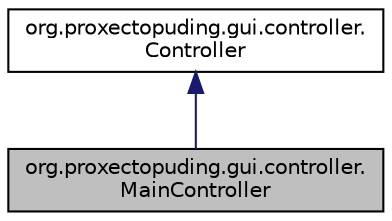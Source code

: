 digraph "org.proxectopuding.gui.controller.MainController"
{
  edge [fontname="Helvetica",fontsize="10",labelfontname="Helvetica",labelfontsize="10"];
  node [fontname="Helvetica",fontsize="10",shape=record];
  Node2 [label="org.proxectopuding.gui.controller.\lMainController",height=0.2,width=0.4,color="black", fillcolor="grey75", style="filled", fontcolor="black"];
  Node3 -> Node2 [dir="back",color="midnightblue",fontsize="10",style="solid",fontname="Helvetica"];
  Node3 [label="org.proxectopuding.gui.controller.\lController",height=0.2,width=0.4,color="black", fillcolor="white", style="filled",URL="$classorg_1_1proxectopuding_1_1gui_1_1controller_1_1Controller.html"];
}
